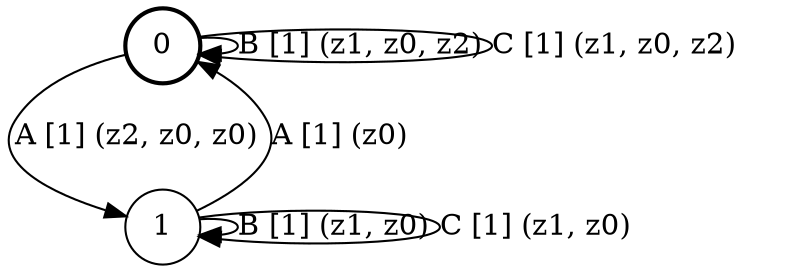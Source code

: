 # generated file, don't try to modify
# command: dot -Tpng <filename> > tree.png
digraph Automaton {
    node [shape = circle];
    0 [style = "bold"];
    0 -> 1 [label = "A [1] (z2, z0, z0) "];
    0 -> 0 [label = "B [1] (z1, z0, z2) "];
    0 -> 0 [label = "C [1] (z1, z0, z2) "];
    1 -> 0 [label = "A [1] (z0) "];
    1 -> 1 [label = "B [1] (z1, z0) "];
    1 -> 1 [label = "C [1] (z1, z0) "];
}
